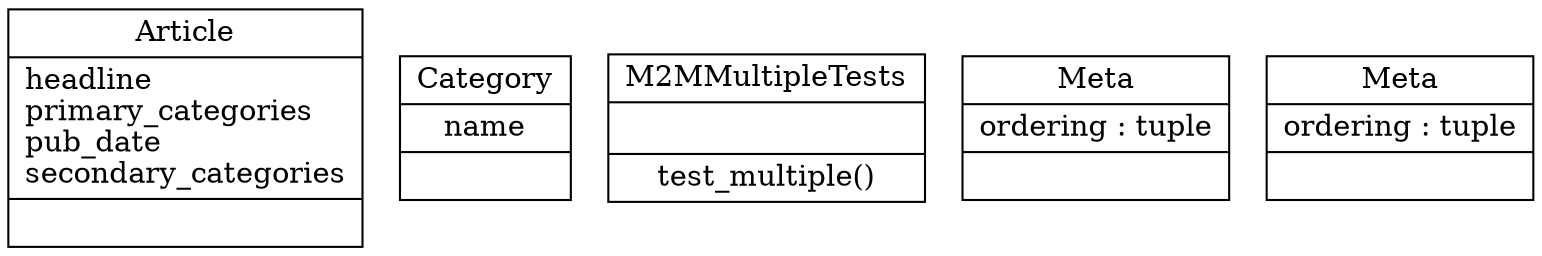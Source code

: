 digraph "classes_32" {
rankdir=BT
charset="utf-8"
"m2m_multiple.models.Article" [color="black", fontcolor="black", label=<{Article|headline<br ALIGN="LEFT"/>primary_categories<br ALIGN="LEFT"/>pub_date<br ALIGN="LEFT"/>secondary_categories<br ALIGN="LEFT"/>|}>, shape="record", style="solid"];
"m2m_multiple.models.Category" [color="black", fontcolor="black", label=<{Category|name<br ALIGN="LEFT"/>|}>, shape="record", style="solid"];
"m2m_multiple.tests.M2MMultipleTests" [color="black", fontcolor="black", label=<{M2MMultipleTests|<br ALIGN="LEFT"/>|test_multiple()<br ALIGN="LEFT"/>}>, shape="record", style="solid"];
"m2m_multiple.models.Category.Meta" [color="black", fontcolor="black", label=<{Meta|ordering : tuple<br ALIGN="LEFT"/>|}>, shape="record", style="solid"];
"m2m_multiple.models.Article.Meta" [color="black", fontcolor="black", label=<{Meta|ordering : tuple<br ALIGN="LEFT"/>|}>, shape="record", style="solid"];
}
